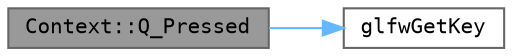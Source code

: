 digraph "Context::Q_Pressed"
{
 // LATEX_PDF_SIZE
  bgcolor="transparent";
  edge [fontname=Terminal,fontsize=10,labelfontname=Helvetica,labelfontsize=10];
  node [fontname=Terminal,fontsize=10,shape=box,height=0.2,width=0.4];
  rankdir="LR";
  Node1 [label="Context::Q_Pressed",height=0.2,width=0.4,color="gray40", fillcolor="grey60", style="filled", fontcolor="black",tooltip="If the Q key is currently held"];
  Node1 -> Node2 [color="steelblue1",style="solid"];
  Node2 [label="glfwGetKey",height=0.2,width=0.4,color="grey40", fillcolor="white", style="filled",URL="$group__input.html#ga7d8ad8ffaf272808f04e1d5d33ec8859",tooltip="Returns the last reported state of a keyboard key for the specified window."];
}
